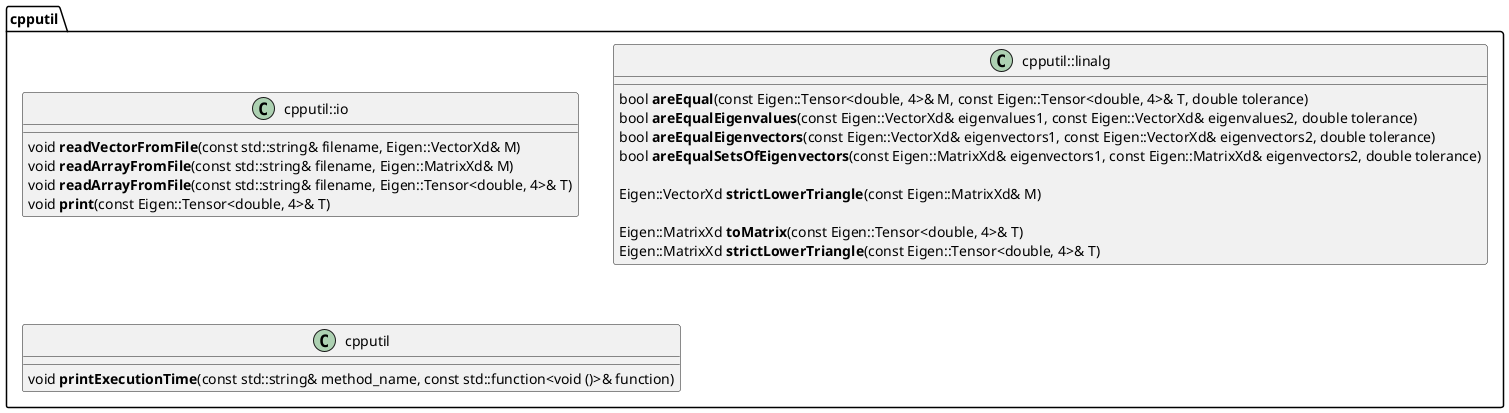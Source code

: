@startuml


namespace cpputil {

    class cpputil::io {
        void **readVectorFromFile**(const std::string& filename, Eigen::VectorXd& M)
        void **readArrayFromFile**(const std::string& filename, Eigen::MatrixXd& M)
        void **readArrayFromFile**(const std::string& filename, Eigen::Tensor<double, 4>& T)
        void **print**(const Eigen::Tensor<double, 4>& T)
    }

    class cpputil::linalg {
        bool **areEqual**(const Eigen::Tensor<double, 4>& M, const Eigen::Tensor<double, 4>& T, double tolerance)
        bool **areEqualEigenvalues**(const Eigen::VectorXd& eigenvalues1, const Eigen::VectorXd& eigenvalues2, double tolerance)
        bool **areEqualEigenvectors**(const Eigen::VectorXd& eigenvectors1, const Eigen::VectorXd& eigenvectors2, double tolerance)
        bool **areEqualSetsOfEigenvectors**(const Eigen::MatrixXd& eigenvectors1, const Eigen::MatrixXd& eigenvectors2, double tolerance)

        Eigen::VectorXd **strictLowerTriangle**(const Eigen::MatrixXd& M)

        Eigen::MatrixXd **toMatrix**(const Eigen::Tensor<double, 4>& T)
        Eigen::MatrixXd **strictLowerTriangle**(const Eigen::Tensor<double, 4>& T)
    }

    class cpputil {
        void **printExecutionTime**(const std::string& method_name, const std::function<void ()>& function)
    }

}

@enduml
